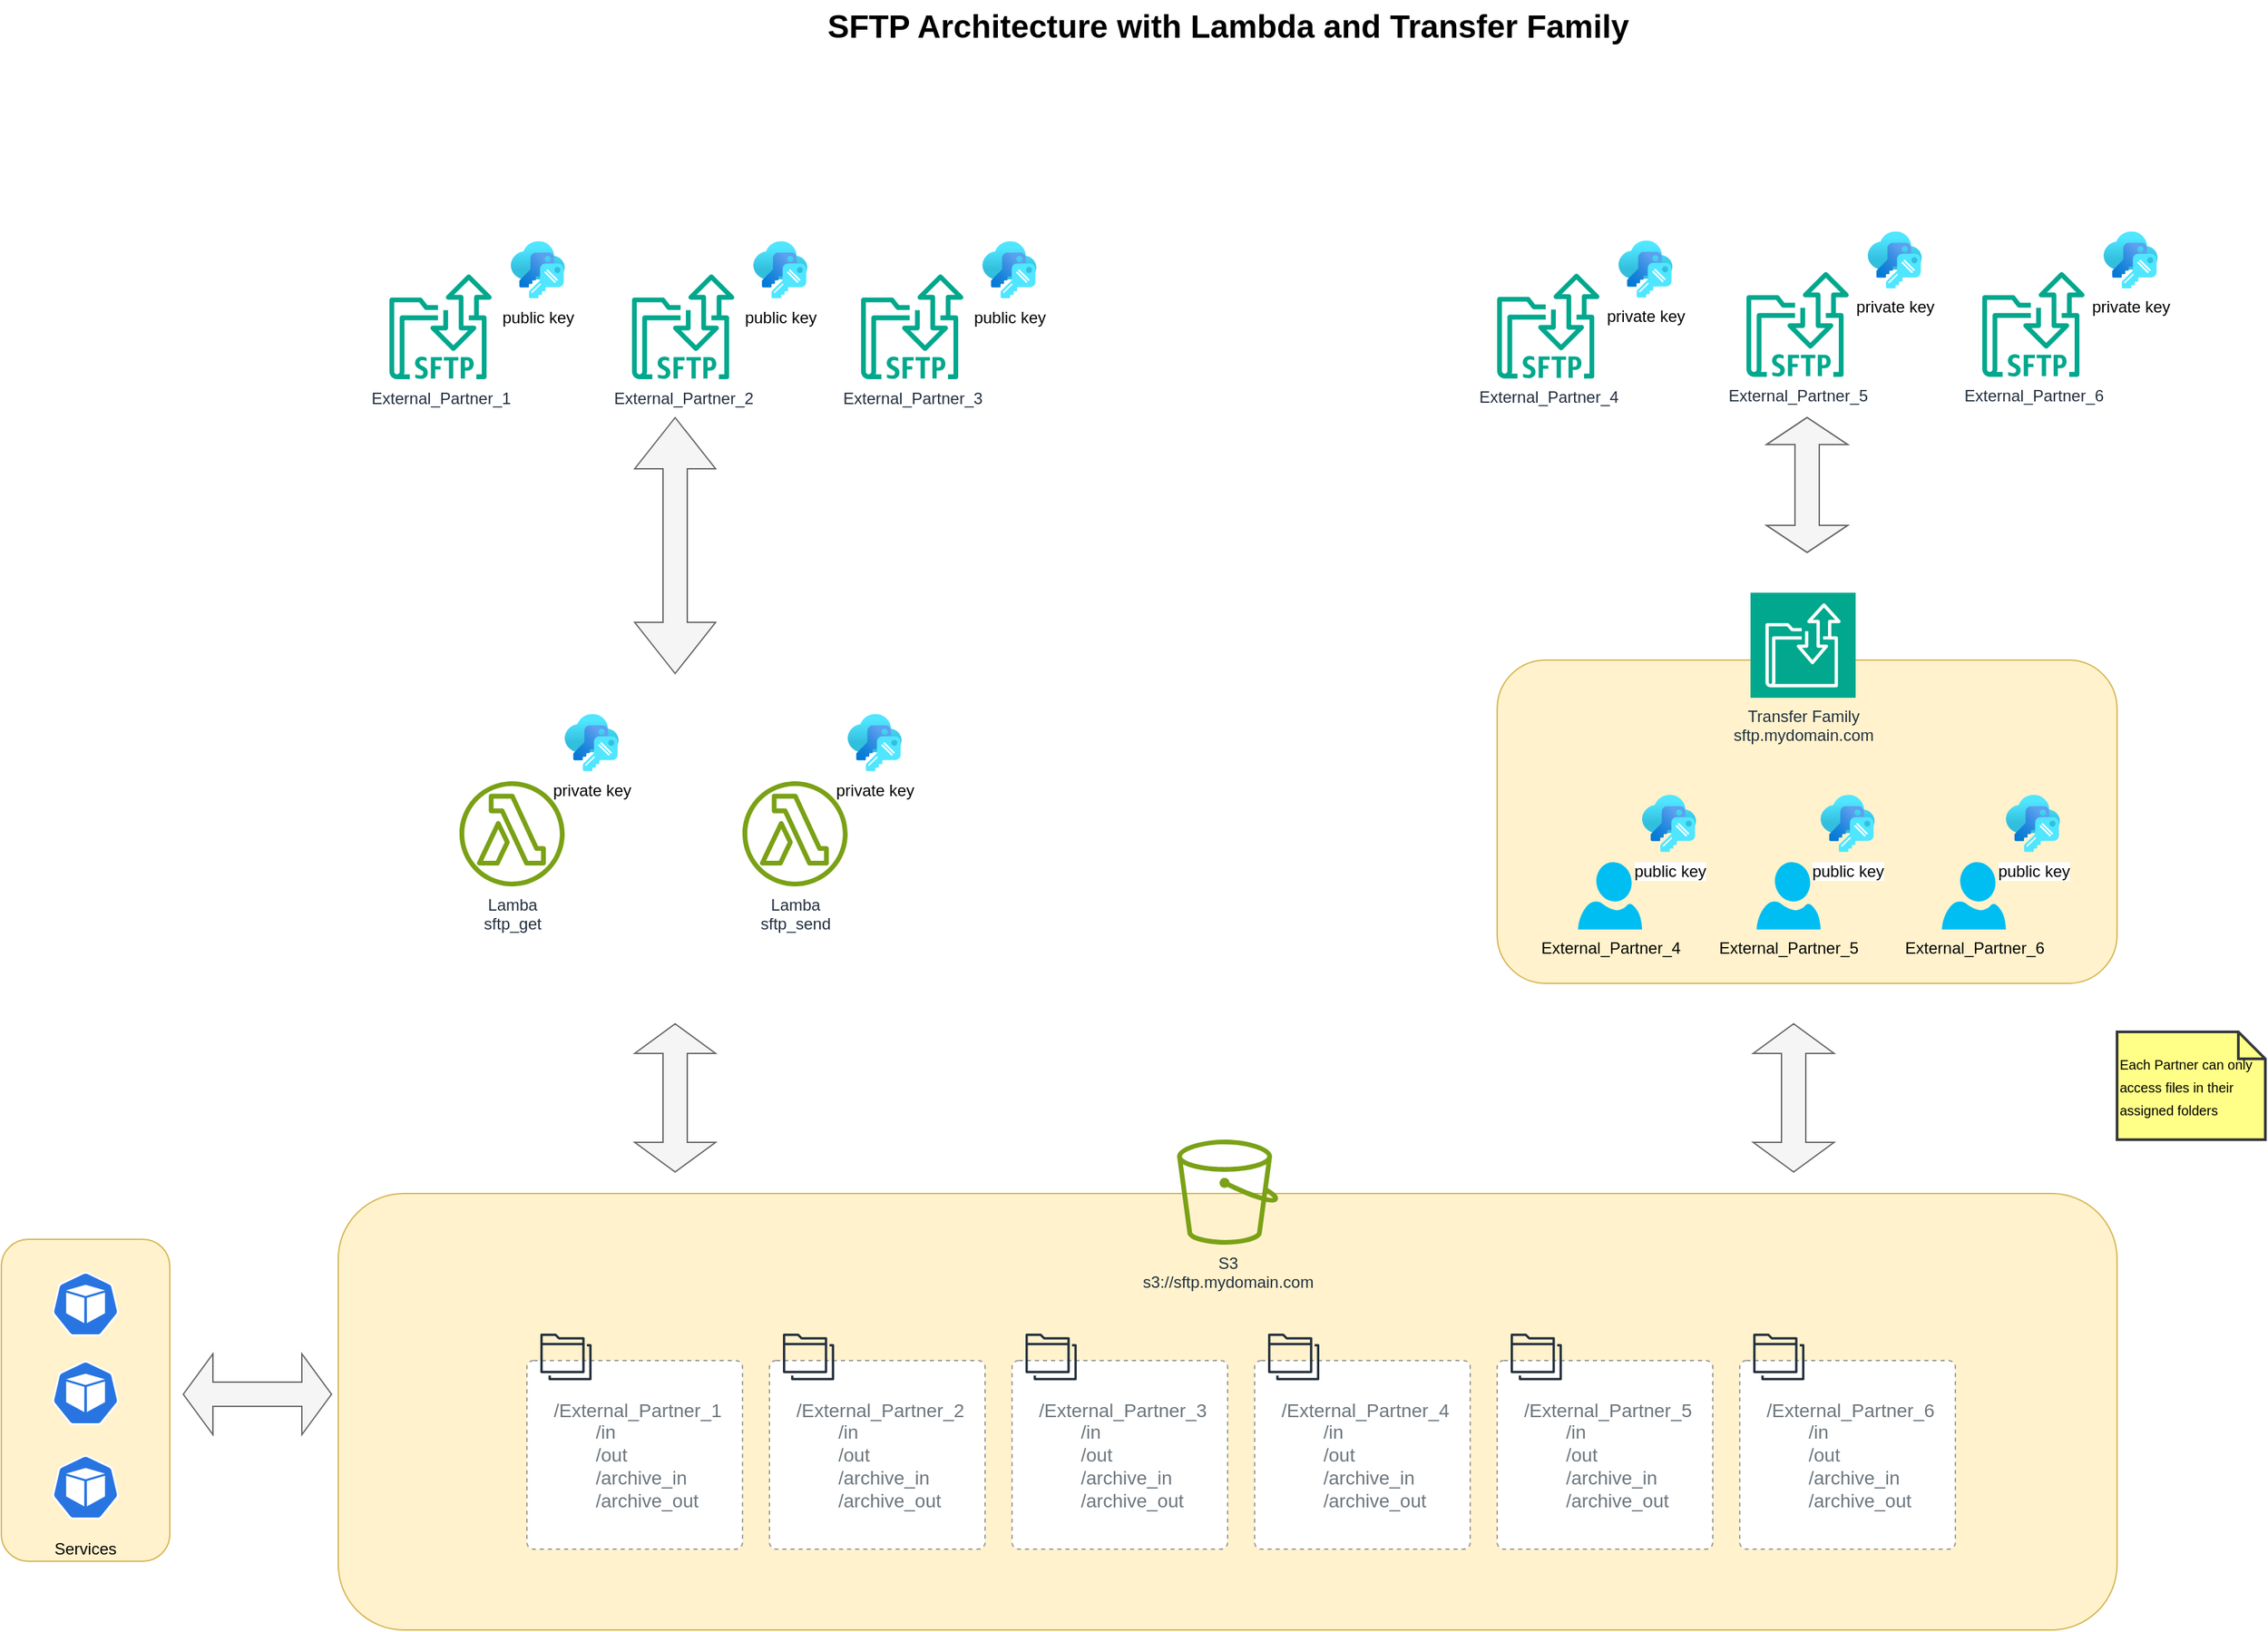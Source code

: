 <mxfile version="24.7.5">
  <diagram name="Page-1" id="QRZD_e3uv9PgfEaT8b2q">
    <mxGraphModel dx="2486" dy="1047" grid="1" gridSize="10" guides="1" tooltips="1" connect="1" arrows="1" fold="1" page="1" pageScale="1" pageWidth="850" pageHeight="1100" math="0" shadow="0">
      <root>
        <mxCell id="0" />
        <mxCell id="1" style="locked=1;" parent="0" />
        <mxCell id="RF-2h4xKXoI91gC-wIqI-46" value="Hosting" style="locked=1;" parent="0" />
        <mxCell id="RF-2h4xKXoI91gC-wIqI-24" value="" style="group" vertex="1" connectable="0" parent="RF-2h4xKXoI91gC-wIqI-46">
          <mxGeometry x="450" y="198.5" width="130" height="102.5" as="geometry" />
        </mxCell>
        <mxCell id="RF-2h4xKXoI91gC-wIqI-6" value="private key" style="image;aspect=fixed;html=1;points=[];align=center;fontSize=12;image=img/lib/azure2/menu/Keys.svg;" vertex="1" parent="RF-2h4xKXoI91gC-wIqI-24">
          <mxGeometry x="90" width="40" height="42.5" as="geometry" />
        </mxCell>
        <mxCell id="RF-2h4xKXoI91gC-wIqI-7" value="External_Partner_4" style="sketch=0;outlineConnect=0;fontColor=#232F3E;gradientColor=none;fillColor=#01A88D;strokeColor=none;dashed=0;verticalLabelPosition=bottom;verticalAlign=top;align=center;html=1;fontSize=12;fontStyle=0;aspect=fixed;shape=mxgraph.aws4.transfer_for_sftp_resource;" vertex="1" parent="RF-2h4xKXoI91gC-wIqI-24">
          <mxGeometry y="24.5" width="76" height="78" as="geometry" />
        </mxCell>
        <mxCell id="RF-2h4xKXoI91gC-wIqI-25" value="" style="group" vertex="1" connectable="0" parent="RF-2h4xKXoI91gC-wIqI-46">
          <mxGeometry x="635" y="191.75" width="130" height="108" as="geometry" />
        </mxCell>
        <mxCell id="RF-2h4xKXoI91gC-wIqI-3" value="External_Partner_5" style="sketch=0;outlineConnect=0;fontColor=#232F3E;gradientColor=none;fillColor=#01A88D;strokeColor=none;dashed=0;verticalLabelPosition=bottom;verticalAlign=top;align=center;html=1;fontSize=12;fontStyle=0;aspect=fixed;shape=mxgraph.aws4.transfer_for_sftp_resource;" vertex="1" parent="RF-2h4xKXoI91gC-wIqI-25">
          <mxGeometry y="30" width="76" height="78" as="geometry" />
        </mxCell>
        <mxCell id="RF-2h4xKXoI91gC-wIqI-14" value="private key" style="image;aspect=fixed;html=1;points=[];align=center;fontSize=12;image=img/lib/azure2/menu/Keys.svg;" vertex="1" parent="RF-2h4xKXoI91gC-wIqI-25">
          <mxGeometry x="90" width="40" height="42.5" as="geometry" />
        </mxCell>
        <mxCell id="RF-2h4xKXoI91gC-wIqI-26" value="" style="group" vertex="1" connectable="0" parent="RF-2h4xKXoI91gC-wIqI-46">
          <mxGeometry x="810" y="191.75" width="130" height="108" as="geometry" />
        </mxCell>
        <mxCell id="RF-2h4xKXoI91gC-wIqI-9" value="External_Partner_6" style="sketch=0;outlineConnect=0;fontColor=#232F3E;gradientColor=none;fillColor=#01A88D;strokeColor=none;dashed=0;verticalLabelPosition=bottom;verticalAlign=top;align=center;html=1;fontSize=12;fontStyle=0;aspect=fixed;shape=mxgraph.aws4.transfer_for_sftp_resource;" vertex="1" parent="RF-2h4xKXoI91gC-wIqI-26">
          <mxGeometry y="30" width="76" height="78" as="geometry" />
        </mxCell>
        <mxCell id="RF-2h4xKXoI91gC-wIqI-15" value="private key" style="image;aspect=fixed;html=1;points=[];align=center;fontSize=12;image=img/lib/azure2/menu/Keys.svg;" vertex="1" parent="RF-2h4xKXoI91gC-wIqI-26">
          <mxGeometry x="90" width="40" height="42.5" as="geometry" />
        </mxCell>
        <mxCell id="RF-2h4xKXoI91gC-wIqI-27" value="" style="group" vertex="1" connectable="0" parent="RF-2h4xKXoI91gC-wIqI-46">
          <mxGeometry x="450" y="440" width="460" height="310" as="geometry" />
        </mxCell>
        <mxCell id="RF-2h4xKXoI91gC-wIqI-23" value="" style="rounded=1;whiteSpace=wrap;html=1;fillColor=#fff2cc;strokeColor=#d6b656;" vertex="1" parent="RF-2h4xKXoI91gC-wIqI-27">
          <mxGeometry y="70" width="460" height="240" as="geometry" />
        </mxCell>
        <mxCell id="RF-2h4xKXoI91gC-wIqI-22" value="" style="group" vertex="1" connectable="0" parent="RF-2h4xKXoI91gC-wIqI-27">
          <mxGeometry x="10" width="440" height="300" as="geometry" />
        </mxCell>
        <mxCell id="RF-2h4xKXoI91gC-wIqI-1" value="Transfer Family&lt;div&gt;sftp.mydomain.com&lt;/div&gt;" style="sketch=0;points=[[0,0,0],[0.25,0,0],[0.5,0,0],[0.75,0,0],[1,0,0],[0,1,0],[0.25,1,0],[0.5,1,0],[0.75,1,0],[1,1,0],[0,0.25,0],[0,0.5,0],[0,0.75,0],[1,0.25,0],[1,0.5,0],[1,0.75,0]];outlineConnect=0;fontColor=#232F3E;fillColor=#01A88D;strokeColor=#ffffff;dashed=0;verticalLabelPosition=bottom;verticalAlign=top;align=center;html=1;fontSize=12;fontStyle=0;aspect=fixed;shape=mxgraph.aws4.resourceIcon;resIcon=mxgraph.aws4.transfer_family;" vertex="1" parent="RF-2h4xKXoI91gC-wIqI-22">
          <mxGeometry x="178" y="20" width="78" height="78" as="geometry" />
        </mxCell>
        <mxCell id="RF-2h4xKXoI91gC-wIqI-11" value="External_Partner_4" style="verticalLabelPosition=bottom;html=1;verticalAlign=top;align=center;strokeColor=none;fillColor=#00BEF2;shape=mxgraph.azure.user;" vertex="1" parent="RF-2h4xKXoI91gC-wIqI-22">
          <mxGeometry x="50" y="220" width="47.5" height="50" as="geometry" />
        </mxCell>
        <mxCell id="RF-2h4xKXoI91gC-wIqI-16" value="public key" style="image;aspect=fixed;html=1;points=[];align=center;fontSize=12;image=img/lib/azure2/menu/Keys.svg;" vertex="1" parent="RF-2h4xKXoI91gC-wIqI-22">
          <mxGeometry x="97.5" y="170" width="40" height="42.5" as="geometry" />
        </mxCell>
        <mxCell id="RF-2h4xKXoI91gC-wIqI-17" value="External_Partner_5" style="verticalLabelPosition=bottom;html=1;verticalAlign=top;align=center;strokeColor=none;fillColor=#00BEF2;shape=mxgraph.azure.user;" vertex="1" parent="RF-2h4xKXoI91gC-wIqI-22">
          <mxGeometry x="182.5" y="220" width="47.5" height="50" as="geometry" />
        </mxCell>
        <mxCell id="RF-2h4xKXoI91gC-wIqI-18" value="public key" style="image;aspect=fixed;html=1;points=[];align=center;fontSize=12;image=img/lib/azure2/menu/Keys.svg;" vertex="1" parent="RF-2h4xKXoI91gC-wIqI-22">
          <mxGeometry x="230" y="170" width="40" height="42.5" as="geometry" />
        </mxCell>
        <mxCell id="RF-2h4xKXoI91gC-wIqI-19" value="External_Partner_6" style="verticalLabelPosition=bottom;html=1;verticalAlign=top;align=center;strokeColor=none;fillColor=#00BEF2;shape=mxgraph.azure.user;" vertex="1" parent="RF-2h4xKXoI91gC-wIqI-22">
          <mxGeometry x="320" y="220" width="47.5" height="50" as="geometry" />
        </mxCell>
        <mxCell id="RF-2h4xKXoI91gC-wIqI-20" value="public key" style="image;aspect=fixed;html=1;points=[];align=center;fontSize=12;image=img/lib/azure2/menu/Keys.svg;" vertex="1" parent="RF-2h4xKXoI91gC-wIqI-22">
          <mxGeometry x="367.5" y="170" width="40" height="42.5" as="geometry" />
        </mxCell>
        <mxCell id="RF-2h4xKXoI91gC-wIqI-31" value="" style="shape=doubleArrow;direction=south;whiteSpace=wrap;html=1;fillColor=#f5f5f5;strokeColor=#666666;fontColor=#333333;" vertex="1" parent="RF-2h4xKXoI91gC-wIqI-46">
          <mxGeometry x="650" y="330" width="60" height="100" as="geometry" />
        </mxCell>
        <mxCell id="RF-2h4xKXoI91gC-wIqI-66" value="" style="shape=doubleArrow;direction=south;whiteSpace=wrap;html=1;fillColor=#f5f5f5;strokeColor=#666666;fontColor=#333333;" vertex="1" parent="RF-2h4xKXoI91gC-wIqI-46">
          <mxGeometry x="650" y="330" width="60" height="100" as="geometry" />
        </mxCell>
        <mxCell id="RF-2h4xKXoI91gC-wIqI-91" value="" style="shape=doubleArrow;direction=south;whiteSpace=wrap;html=1;fillColor=#f5f5f5;strokeColor=#666666;fontColor=#333333;" vertex="1" parent="RF-2h4xKXoI91gC-wIqI-46">
          <mxGeometry x="650" y="330" width="60" height="100" as="geometry" />
        </mxCell>
        <mxCell id="RF-2h4xKXoI91gC-wIqI-71" value="Send/Receive" style="locked=1;" parent="0" />
        <mxCell id="RF-2h4xKXoI91gC-wIqI-96" value="" style="group" vertex="1" connectable="0" parent="RF-2h4xKXoI91gC-wIqI-71">
          <mxGeometry x="-22" y="199" width="130" height="102.5" as="geometry" />
        </mxCell>
        <mxCell id="RF-2h4xKXoI91gC-wIqI-97" value="public key" style="image;aspect=fixed;html=1;points=[];align=center;fontSize=12;image=img/lib/azure2/menu/Keys.svg;" vertex="1" parent="RF-2h4xKXoI91gC-wIqI-96">
          <mxGeometry x="90" width="40" height="42.5" as="geometry" />
        </mxCell>
        <mxCell id="RF-2h4xKXoI91gC-wIqI-98" value="External_Partner_3" style="sketch=0;outlineConnect=0;fontColor=#232F3E;gradientColor=none;fillColor=#01A88D;strokeColor=none;dashed=0;verticalLabelPosition=bottom;verticalAlign=top;align=center;html=1;fontSize=12;fontStyle=0;aspect=fixed;shape=mxgraph.aws4.transfer_for_sftp_resource;" vertex="1" parent="RF-2h4xKXoI91gC-wIqI-96">
          <mxGeometry y="24.5" width="76" height="78" as="geometry" />
        </mxCell>
        <mxCell id="RF-2h4xKXoI91gC-wIqI-102" value="" style="group" vertex="1" connectable="0" parent="RF-2h4xKXoI91gC-wIqI-71">
          <mxGeometry x="-372" y="199" width="130" height="102.5" as="geometry" />
        </mxCell>
        <mxCell id="RF-2h4xKXoI91gC-wIqI-103" value="public key" style="image;aspect=fixed;html=1;points=[];align=center;fontSize=12;image=img/lib/azure2/menu/Keys.svg;" vertex="1" parent="RF-2h4xKXoI91gC-wIqI-102">
          <mxGeometry x="90" width="40" height="42.5" as="geometry" />
        </mxCell>
        <mxCell id="RF-2h4xKXoI91gC-wIqI-104" value="External_Partner_1" style="sketch=0;outlineConnect=0;fontColor=#232F3E;gradientColor=none;fillColor=#01A88D;strokeColor=none;dashed=0;verticalLabelPosition=bottom;verticalAlign=top;align=center;html=1;fontSize=12;fontStyle=0;aspect=fixed;shape=mxgraph.aws4.transfer_for_sftp_resource;" vertex="1" parent="RF-2h4xKXoI91gC-wIqI-102">
          <mxGeometry y="24.5" width="76" height="78" as="geometry" />
        </mxCell>
        <mxCell id="RF-2h4xKXoI91gC-wIqI-105" value="" style="group" vertex="1" connectable="0" parent="RF-2h4xKXoI91gC-wIqI-71">
          <mxGeometry x="-192" y="199" width="130" height="102.5" as="geometry" />
        </mxCell>
        <mxCell id="RF-2h4xKXoI91gC-wIqI-106" value="public key" style="image;aspect=fixed;html=1;points=[];align=center;fontSize=12;image=img/lib/azure2/menu/Keys.svg;" vertex="1" parent="RF-2h4xKXoI91gC-wIqI-105">
          <mxGeometry x="90" width="40" height="42.5" as="geometry" />
        </mxCell>
        <mxCell id="RF-2h4xKXoI91gC-wIqI-107" value="External_Partner_2" style="sketch=0;outlineConnect=0;fontColor=#232F3E;gradientColor=none;fillColor=#01A88D;strokeColor=none;dashed=0;verticalLabelPosition=bottom;verticalAlign=top;align=center;html=1;fontSize=12;fontStyle=0;aspect=fixed;shape=mxgraph.aws4.transfer_for_sftp_resource;" vertex="1" parent="RF-2h4xKXoI91gC-wIqI-105">
          <mxGeometry y="24.5" width="76" height="78" as="geometry" />
        </mxCell>
        <mxCell id="RF-2h4xKXoI91gC-wIqI-114" value="" style="group" vertex="1" connectable="0" parent="RF-2h4xKXoI91gC-wIqI-71">
          <mxGeometry x="-110" y="550" width="118" height="128" as="geometry" />
        </mxCell>
        <mxCell id="RF-2h4xKXoI91gC-wIqI-112" value="Lamba&lt;div&gt;sftp_send&lt;/div&gt;" style="sketch=0;outlineConnect=0;fontColor=#232F3E;gradientColor=none;fillColor=#7AA116;strokeColor=none;dashed=0;verticalLabelPosition=bottom;verticalAlign=top;align=center;html=1;fontSize=12;fontStyle=0;aspect=fixed;pointerEvents=1;shape=mxgraph.aws4.lambda_function;" vertex="1" parent="RF-2h4xKXoI91gC-wIqI-114">
          <mxGeometry y="50" width="78" height="78" as="geometry" />
        </mxCell>
        <mxCell id="RF-2h4xKXoI91gC-wIqI-113" value="private key" style="image;aspect=fixed;html=1;points=[];align=center;fontSize=12;image=img/lib/azure2/menu/Keys.svg;" vertex="1" parent="RF-2h4xKXoI91gC-wIqI-114">
          <mxGeometry x="78" width="40" height="42.5" as="geometry" />
        </mxCell>
        <mxCell id="RF-2h4xKXoI91gC-wIqI-115" value="" style="group" vertex="1" connectable="0" parent="RF-2h4xKXoI91gC-wIqI-71">
          <mxGeometry x="-320" y="550" width="118" height="128" as="geometry" />
        </mxCell>
        <mxCell id="RF-2h4xKXoI91gC-wIqI-110" value="Lamba&lt;div&gt;sftp_get&lt;/div&gt;" style="sketch=0;outlineConnect=0;fontColor=#232F3E;gradientColor=none;fillColor=#7AA116;strokeColor=none;dashed=0;verticalLabelPosition=bottom;verticalAlign=top;align=center;html=1;fontSize=12;fontStyle=0;aspect=fixed;pointerEvents=1;shape=mxgraph.aws4.lambda_function;" vertex="1" parent="RF-2h4xKXoI91gC-wIqI-115">
          <mxGeometry y="50" width="78" height="78" as="geometry" />
        </mxCell>
        <mxCell id="RF-2h4xKXoI91gC-wIqI-111" value="private key" style="image;aspect=fixed;html=1;points=[];align=center;fontSize=12;image=img/lib/azure2/menu/Keys.svg;" vertex="1" parent="RF-2h4xKXoI91gC-wIqI-115">
          <mxGeometry x="78" width="40" height="42.5" as="geometry" />
        </mxCell>
        <mxCell id="RF-2h4xKXoI91gC-wIqI-116" value="" style="shape=doubleArrow;direction=south;whiteSpace=wrap;html=1;fillColor=#f5f5f5;strokeColor=#666666;fontColor=#333333;" vertex="1" parent="RF-2h4xKXoI91gC-wIqI-71">
          <mxGeometry x="-190" y="330" width="60" height="190" as="geometry" />
        </mxCell>
        <mxCell id="RF-2h4xKXoI91gC-wIqI-134" value="S3" style="" parent="0" />
        <mxCell id="RF-2h4xKXoI91gC-wIqI-139" value="" style="rounded=1;whiteSpace=wrap;html=1;fillColor=#fff2cc;strokeColor=#d6b656;movable=1;resizable=1;rotatable=1;deletable=1;editable=1;locked=0;connectable=1;" vertex="1" parent="RF-2h4xKXoI91gC-wIqI-134">
          <mxGeometry x="-410" y="906" width="1320" height="324" as="geometry" />
        </mxCell>
        <mxCell id="RF-2h4xKXoI91gC-wIqI-135" value="" style="shape=doubleArrow;direction=south;whiteSpace=wrap;html=1;fillColor=#f5f5f5;strokeColor=#666666;fontColor=#333333;" vertex="1" parent="RF-2h4xKXoI91gC-wIqI-134">
          <mxGeometry x="-190" y="780" width="60" height="110" as="geometry" />
        </mxCell>
        <mxCell id="RF-2h4xKXoI91gC-wIqI-136" value="" style="shape=doubleArrow;direction=south;whiteSpace=wrap;html=1;fillColor=#f5f5f5;strokeColor=#666666;fontColor=#333333;" vertex="1" parent="RF-2h4xKXoI91gC-wIqI-134">
          <mxGeometry x="640" y="780" width="60" height="110" as="geometry" />
        </mxCell>
        <mxCell id="RF-2h4xKXoI91gC-wIqI-138" value="S3&lt;div&gt;s3://sftp.mydomain.com&lt;/div&gt;" style="sketch=0;outlineConnect=0;fontColor=#232F3E;gradientColor=none;fillColor=#7AA116;strokeColor=none;dashed=0;verticalLabelPosition=bottom;verticalAlign=top;align=center;html=1;fontSize=12;fontStyle=0;aspect=fixed;pointerEvents=1;shape=mxgraph.aws4.bucket;movable=1;resizable=1;rotatable=1;deletable=1;editable=1;locked=0;connectable=1;" vertex="1" parent="RF-2h4xKXoI91gC-wIqI-134">
          <mxGeometry x="212.5" y="866" width="75" height="78" as="geometry" />
        </mxCell>
        <mxCell id="RF-2h4xKXoI91gC-wIqI-143" value="" style="group" vertex="1" connectable="0" parent="RF-2h4xKXoI91gC-wIqI-134">
          <mxGeometry x="-270" y="1010" width="160" height="160" as="geometry" />
        </mxCell>
        <mxCell id="RF-2h4xKXoI91gC-wIqI-141" value="/External_Partner_1&lt;div&gt;&lt;span style=&quot;white-space: pre;&quot;&gt;&#x9;&lt;/span&gt;/in&lt;br&gt;&lt;/div&gt;&lt;div&gt;&lt;span style=&quot;white-space: pre;&quot;&gt;&#x9;&lt;/span&gt;/out&lt;br&gt;&lt;/div&gt;&lt;div&gt;&lt;span style=&quot;white-space: pre;&quot;&gt;&#x9;&lt;/span&gt;/archive_in&lt;br&gt;&lt;/div&gt;&lt;div&gt;&lt;span style=&quot;white-space: pre;&quot;&gt;&#x9;&lt;/span&gt;/archive_out&lt;br&gt;&lt;/div&gt;" style="html=1;shadow=0;dashed=1;shape=mxgraph.bootstrap.rrect;rSize=5;strokeColor=#999999;strokeWidth=1;fillColor=#FFFFFF;fontColor=#6C767D;whiteSpace=wrap;align=left;verticalAlign=middle;spacingLeft=10;fontSize=14;spacing=10;" vertex="1" parent="RF-2h4xKXoI91gC-wIqI-143">
          <mxGeometry y="20" width="160" height="140" as="geometry" />
        </mxCell>
        <mxCell id="RF-2h4xKXoI91gC-wIqI-142" value="" style="sketch=0;outlineConnect=0;fontColor=#232F3E;gradientColor=none;fillColor=#232F3D;strokeColor=none;dashed=0;verticalLabelPosition=bottom;verticalAlign=top;align=center;html=1;fontSize=12;fontStyle=0;aspect=fixed;pointerEvents=1;shape=mxgraph.aws4.folders;" vertex="1" parent="RF-2h4xKXoI91gC-wIqI-143">
          <mxGeometry x="10" width="38" height="34.59" as="geometry" />
        </mxCell>
        <mxCell id="RF-2h4xKXoI91gC-wIqI-144" value="" style="group" vertex="1" connectable="0" parent="RF-2h4xKXoI91gC-wIqI-134">
          <mxGeometry x="-90" y="1010" width="160" height="160" as="geometry" />
        </mxCell>
        <mxCell id="RF-2h4xKXoI91gC-wIqI-145" value="/External_Partner_2&lt;div&gt;&lt;span style=&quot;white-space: pre;&quot;&gt;&#x9;&lt;/span&gt;/in&lt;br&gt;&lt;/div&gt;&lt;div&gt;&lt;span style=&quot;white-space: pre;&quot;&gt;&#x9;&lt;/span&gt;/out&lt;br&gt;&lt;/div&gt;&lt;div&gt;&lt;span style=&quot;white-space: pre;&quot;&gt;&#x9;&lt;/span&gt;/archive_in&lt;br&gt;&lt;/div&gt;&lt;div&gt;&lt;span style=&quot;white-space: pre;&quot;&gt;&#x9;&lt;/span&gt;/archive_out&lt;br&gt;&lt;/div&gt;" style="html=1;shadow=0;dashed=1;shape=mxgraph.bootstrap.rrect;rSize=5;strokeColor=#999999;strokeWidth=1;fillColor=#FFFFFF;fontColor=#6C767D;whiteSpace=wrap;align=left;verticalAlign=middle;spacingLeft=10;fontSize=14;spacing=10;" vertex="1" parent="RF-2h4xKXoI91gC-wIqI-144">
          <mxGeometry y="20" width="160" height="140" as="geometry" />
        </mxCell>
        <mxCell id="RF-2h4xKXoI91gC-wIqI-146" value="" style="sketch=0;outlineConnect=0;fontColor=#232F3E;gradientColor=none;fillColor=#232F3D;strokeColor=none;dashed=0;verticalLabelPosition=bottom;verticalAlign=top;align=center;html=1;fontSize=12;fontStyle=0;aspect=fixed;pointerEvents=1;shape=mxgraph.aws4.folders;" vertex="1" parent="RF-2h4xKXoI91gC-wIqI-144">
          <mxGeometry x="10" width="38" height="34.59" as="geometry" />
        </mxCell>
        <mxCell id="RF-2h4xKXoI91gC-wIqI-147" value="" style="group" vertex="1" connectable="0" parent="RF-2h4xKXoI91gC-wIqI-134">
          <mxGeometry x="90" y="1010" width="160" height="160" as="geometry" />
        </mxCell>
        <mxCell id="RF-2h4xKXoI91gC-wIqI-148" value="/External_Partner_3&lt;div&gt;&lt;span style=&quot;white-space: pre;&quot;&gt;&#x9;&lt;/span&gt;/in&lt;br&gt;&lt;/div&gt;&lt;div&gt;&lt;span style=&quot;white-space: pre;&quot;&gt;&#x9;&lt;/span&gt;/out&lt;br&gt;&lt;/div&gt;&lt;div&gt;&lt;span style=&quot;white-space: pre;&quot;&gt;&#x9;&lt;/span&gt;/archive_in&lt;br&gt;&lt;/div&gt;&lt;div&gt;&lt;span style=&quot;white-space: pre;&quot;&gt;&#x9;&lt;/span&gt;/archive_out&lt;br&gt;&lt;/div&gt;" style="html=1;shadow=0;dashed=1;shape=mxgraph.bootstrap.rrect;rSize=5;strokeColor=#999999;strokeWidth=1;fillColor=#FFFFFF;fontColor=#6C767D;whiteSpace=wrap;align=left;verticalAlign=middle;spacingLeft=10;fontSize=14;spacing=10;" vertex="1" parent="RF-2h4xKXoI91gC-wIqI-147">
          <mxGeometry y="20" width="160" height="140" as="geometry" />
        </mxCell>
        <mxCell id="RF-2h4xKXoI91gC-wIqI-149" value="" style="sketch=0;outlineConnect=0;fontColor=#232F3E;gradientColor=none;fillColor=#232F3D;strokeColor=none;dashed=0;verticalLabelPosition=bottom;verticalAlign=top;align=center;html=1;fontSize=12;fontStyle=0;aspect=fixed;pointerEvents=1;shape=mxgraph.aws4.folders;" vertex="1" parent="RF-2h4xKXoI91gC-wIqI-147">
          <mxGeometry x="10" width="38" height="34.59" as="geometry" />
        </mxCell>
        <mxCell id="RF-2h4xKXoI91gC-wIqI-150" value="" style="group" vertex="1" connectable="0" parent="RF-2h4xKXoI91gC-wIqI-134">
          <mxGeometry x="270" y="1010" width="160" height="160" as="geometry" />
        </mxCell>
        <mxCell id="RF-2h4xKXoI91gC-wIqI-151" value="/External_Partner_4&lt;div&gt;&lt;span style=&quot;white-space: pre;&quot;&gt;&#x9;&lt;/span&gt;/in&lt;br&gt;&lt;/div&gt;&lt;div&gt;&lt;span style=&quot;white-space: pre;&quot;&gt;&#x9;&lt;/span&gt;/out&lt;br&gt;&lt;/div&gt;&lt;div&gt;&lt;span style=&quot;white-space: pre;&quot;&gt;&#x9;&lt;/span&gt;/archive_in&lt;br&gt;&lt;/div&gt;&lt;div&gt;&lt;span style=&quot;white-space: pre;&quot;&gt;&#x9;&lt;/span&gt;/archive_out&lt;br&gt;&lt;/div&gt;" style="html=1;shadow=0;dashed=1;shape=mxgraph.bootstrap.rrect;rSize=5;strokeColor=#999999;strokeWidth=1;fillColor=#FFFFFF;fontColor=#6C767D;whiteSpace=wrap;align=left;verticalAlign=middle;spacingLeft=10;fontSize=14;spacing=10;" vertex="1" parent="RF-2h4xKXoI91gC-wIqI-150">
          <mxGeometry y="20" width="160" height="140" as="geometry" />
        </mxCell>
        <mxCell id="RF-2h4xKXoI91gC-wIqI-152" value="" style="sketch=0;outlineConnect=0;fontColor=#232F3E;gradientColor=none;fillColor=#232F3D;strokeColor=none;dashed=0;verticalLabelPosition=bottom;verticalAlign=top;align=center;html=1;fontSize=12;fontStyle=0;aspect=fixed;pointerEvents=1;shape=mxgraph.aws4.folders;" vertex="1" parent="RF-2h4xKXoI91gC-wIqI-150">
          <mxGeometry x="10" width="38" height="34.59" as="geometry" />
        </mxCell>
        <mxCell id="RF-2h4xKXoI91gC-wIqI-153" value="" style="group" vertex="1" connectable="0" parent="RF-2h4xKXoI91gC-wIqI-134">
          <mxGeometry x="450" y="1010" width="160" height="160" as="geometry" />
        </mxCell>
        <mxCell id="RF-2h4xKXoI91gC-wIqI-154" value="/External_Partner_5&lt;div&gt;&lt;span style=&quot;white-space: pre;&quot;&gt;&#x9;&lt;/span&gt;/in&lt;br&gt;&lt;/div&gt;&lt;div&gt;&lt;span style=&quot;white-space: pre;&quot;&gt;&#x9;&lt;/span&gt;/out&lt;br&gt;&lt;/div&gt;&lt;div&gt;&lt;span style=&quot;white-space: pre;&quot;&gt;&#x9;&lt;/span&gt;/archive_in&lt;br&gt;&lt;/div&gt;&lt;div&gt;&lt;span style=&quot;white-space: pre;&quot;&gt;&#x9;&lt;/span&gt;/archive_out&lt;br&gt;&lt;/div&gt;" style="html=1;shadow=0;dashed=1;shape=mxgraph.bootstrap.rrect;rSize=5;strokeColor=#999999;strokeWidth=1;fillColor=#FFFFFF;fontColor=#6C767D;whiteSpace=wrap;align=left;verticalAlign=middle;spacingLeft=10;fontSize=14;spacing=10;" vertex="1" parent="RF-2h4xKXoI91gC-wIqI-153">
          <mxGeometry y="20" width="160" height="140" as="geometry" />
        </mxCell>
        <mxCell id="RF-2h4xKXoI91gC-wIqI-155" value="" style="sketch=0;outlineConnect=0;fontColor=#232F3E;gradientColor=none;fillColor=#232F3D;strokeColor=none;dashed=0;verticalLabelPosition=bottom;verticalAlign=top;align=center;html=1;fontSize=12;fontStyle=0;aspect=fixed;pointerEvents=1;shape=mxgraph.aws4.folders;" vertex="1" parent="RF-2h4xKXoI91gC-wIqI-153">
          <mxGeometry x="10" width="38" height="34.59" as="geometry" />
        </mxCell>
        <mxCell id="RF-2h4xKXoI91gC-wIqI-156" value="" style="group" vertex="1" connectable="0" parent="RF-2h4xKXoI91gC-wIqI-134">
          <mxGeometry x="630" y="1010" width="160" height="160" as="geometry" />
        </mxCell>
        <mxCell id="RF-2h4xKXoI91gC-wIqI-157" value="/External_Partner_6&lt;div&gt;&lt;span style=&quot;white-space: pre;&quot;&gt;&#x9;&lt;/span&gt;/in&lt;br&gt;&lt;/div&gt;&lt;div&gt;&lt;span style=&quot;white-space: pre;&quot;&gt;&#x9;&lt;/span&gt;/out&lt;br&gt;&lt;/div&gt;&lt;div&gt;&lt;span style=&quot;white-space: pre;&quot;&gt;&#x9;&lt;/span&gt;/archive_in&lt;br&gt;&lt;/div&gt;&lt;div&gt;&lt;span style=&quot;white-space: pre;&quot;&gt;&#x9;&lt;/span&gt;/archive_out&lt;br&gt;&lt;/div&gt;" style="html=1;shadow=0;dashed=1;shape=mxgraph.bootstrap.rrect;rSize=5;strokeColor=#999999;strokeWidth=1;fillColor=#FFFFFF;fontColor=#6C767D;whiteSpace=wrap;align=left;verticalAlign=middle;spacingLeft=10;fontSize=14;spacing=10;" vertex="1" parent="RF-2h4xKXoI91gC-wIqI-156">
          <mxGeometry y="20" width="160" height="140" as="geometry" />
        </mxCell>
        <mxCell id="RF-2h4xKXoI91gC-wIqI-158" value="" style="sketch=0;outlineConnect=0;fontColor=#232F3E;gradientColor=none;fillColor=#232F3D;strokeColor=none;dashed=0;verticalLabelPosition=bottom;verticalAlign=top;align=center;html=1;fontSize=12;fontStyle=0;aspect=fixed;pointerEvents=1;shape=mxgraph.aws4.folders;" vertex="1" parent="RF-2h4xKXoI91gC-wIqI-156">
          <mxGeometry x="10" width="38" height="34.59" as="geometry" />
        </mxCell>
        <mxCell id="RF-2h4xKXoI91gC-wIqI-169" value="&lt;font style=&quot;font-size: 10px;&quot;&gt;Each Partner can only access files in their assigned folders&lt;/font&gt;" style="shape=note;strokeWidth=2;fontSize=14;size=20;whiteSpace=wrap;html=1;fillColor=#ffff88;strokeColor=#36393d;align=left;" vertex="1" parent="RF-2h4xKXoI91gC-wIqI-134">
          <mxGeometry x="910" y="786" width="110.0" height="80" as="geometry" />
        </mxCell>
        <mxCell id="RF-2h4xKXoI91gC-wIqI-174" value="" style="group" vertex="1" connectable="0" parent="RF-2h4xKXoI91gC-wIqI-134">
          <mxGeometry x="-660" y="940" width="125" height="239" as="geometry" />
        </mxCell>
        <mxCell id="RF-2h4xKXoI91gC-wIqI-173" value="Services" style="rounded=1;whiteSpace=wrap;html=1;arcSize=16;verticalAlign=bottom;fillColor=#fff2cc;strokeColor=#d6b656;" vertex="1" parent="RF-2h4xKXoI91gC-wIqI-174">
          <mxGeometry width="125" height="239" as="geometry" />
        </mxCell>
        <mxCell id="RF-2h4xKXoI91gC-wIqI-170" value="" style="aspect=fixed;sketch=0;html=1;dashed=0;whitespace=wrap;verticalLabelPosition=bottom;verticalAlign=top;fillColor=#2875E2;strokeColor=#ffffff;points=[[0.005,0.63,0],[0.1,0.2,0],[0.9,0.2,0],[0.5,0,0],[0.995,0.63,0],[0.72,0.99,0],[0.5,1,0],[0.28,0.99,0]];shape=mxgraph.kubernetes.icon2;prIcon=pod" vertex="1" parent="RF-2h4xKXoI91gC-wIqI-174">
          <mxGeometry x="37.5" y="24" width="50" height="48" as="geometry" />
        </mxCell>
        <mxCell id="RF-2h4xKXoI91gC-wIqI-171" value="" style="aspect=fixed;sketch=0;html=1;dashed=0;whitespace=wrap;verticalLabelPosition=bottom;verticalAlign=top;fillColor=#2875E2;strokeColor=#ffffff;points=[[0.005,0.63,0],[0.1,0.2,0],[0.9,0.2,0],[0.5,0,0],[0.995,0.63,0],[0.72,0.99,0],[0.5,1,0],[0.28,0.99,0]];shape=mxgraph.kubernetes.icon2;prIcon=pod" vertex="1" parent="RF-2h4xKXoI91gC-wIqI-174">
          <mxGeometry x="37.5" y="90" width="50" height="48" as="geometry" />
        </mxCell>
        <mxCell id="RF-2h4xKXoI91gC-wIqI-172" value="" style="aspect=fixed;sketch=0;html=1;dashed=0;whitespace=wrap;verticalLabelPosition=bottom;verticalAlign=top;fillColor=#2875E2;strokeColor=#ffffff;points=[[0.005,0.63,0],[0.1,0.2,0],[0.9,0.2,0],[0.5,0,0],[0.995,0.63,0],[0.72,0.99,0],[0.5,1,0],[0.28,0.99,0]];shape=mxgraph.kubernetes.icon2;prIcon=pod" vertex="1" parent="RF-2h4xKXoI91gC-wIqI-174">
          <mxGeometry x="37.5" y="160" width="50" height="48" as="geometry" />
        </mxCell>
        <mxCell id="RF-2h4xKXoI91gC-wIqI-175" value="" style="shape=doubleArrow;direction=south;whiteSpace=wrap;html=1;fillColor=#f5f5f5;strokeColor=#666666;fontColor=#333333;rotation=-90;" vertex="1" parent="RF-2h4xKXoI91gC-wIqI-134">
          <mxGeometry x="-500" y="1000" width="60" height="110" as="geometry" />
        </mxCell>
        <mxCell id="RF-2h4xKXoI91gC-wIqI-176" value="SFTP Architecture with Lambda and Transfer Family" style="text;strokeColor=none;fillColor=none;html=1;fontSize=24;fontStyle=1;verticalAlign=middle;align=center;" vertex="1" parent="RF-2h4xKXoI91gC-wIqI-134">
          <mxGeometry x="200" y="20" width="100" height="40" as="geometry" />
        </mxCell>
      </root>
    </mxGraphModel>
  </diagram>
</mxfile>
